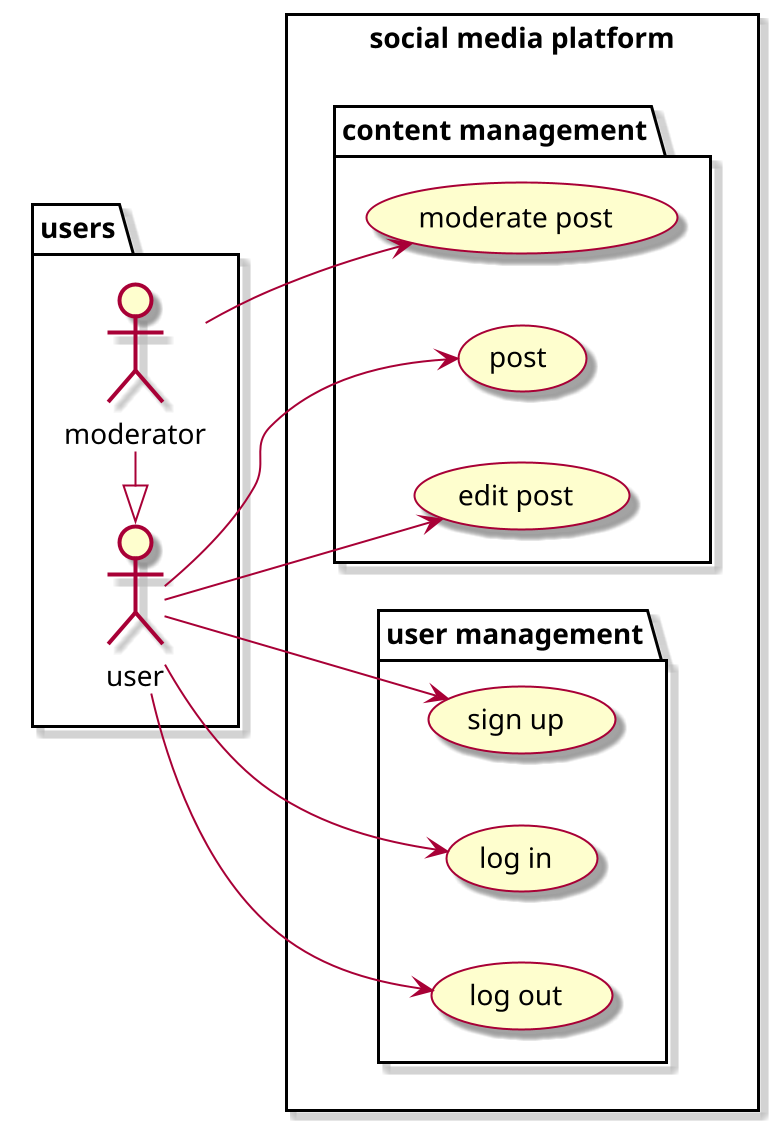 @startuml
scale 2
skin rose
left to right direction

package users {
actor moderator
actor user
}

rectangle "social media platform" {
    package "user management" {
    usecase "sign up" as su
    usecase "log in" as li
    usecase "log out" as lo
    }
    package "content management" {
    usecase "post" as p
    usecase "edit post" as ep
    usecase "moderate post" as mp
    }
}

user --> su
user --> li
user --> lo

user --> p
user --> ep
moderator --> mp


user <|- moderator


@enduml
